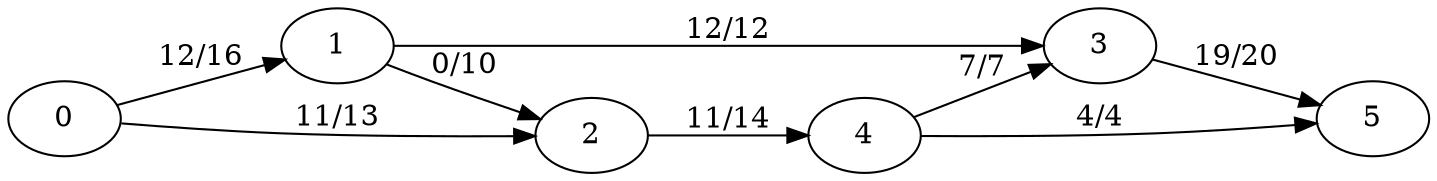 digraph G {
rankdir=LR;
3 -> 5 [ label = "19/20" ];
1 -> 3 [ label = "12/12" ];
1 -> 2 [ label = "0/10" ];
0 -> 1 [ label = "12/16" ];
0 -> 2 [ label = "11/13" ];
4 -> 3 [ label = "7/7" ];
4 -> 5 [ label = "4/4" ];
2 -> 4 [ label = "11/14" ];
}
